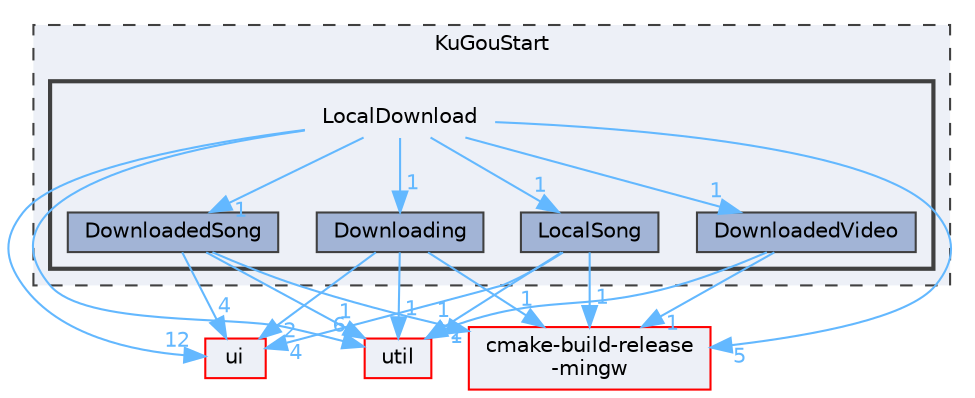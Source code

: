 digraph "LocalDownload"
{
 // LATEX_PDF_SIZE
  bgcolor="transparent";
  edge [fontname=Helvetica,fontsize=10,labelfontname=Helvetica,labelfontsize=10];
  node [fontname=Helvetica,fontsize=10,shape=box,height=0.2,width=0.4];
  compound=true
  subgraph clusterdir_e60601b218beddc6af0778ac41ea9cb2 {
    graph [ bgcolor="#edf0f7", pencolor="grey25", label="KuGouStart", fontname=Helvetica,fontsize=10 style="filled,dashed", URL="dir_e60601b218beddc6af0778ac41ea9cb2.html",tooltip=""]
  subgraph clusterdir_4903e9fdd90aaa64abf2216a2ba9b10e {
    graph [ bgcolor="#edf0f7", pencolor="grey25", label="", fontname=Helvetica,fontsize=10 style="filled,bold", URL="dir_4903e9fdd90aaa64abf2216a2ba9b10e.html",tooltip=""]
    dir_4903e9fdd90aaa64abf2216a2ba9b10e [shape=plaintext, label="LocalDownload"];
  dir_6b8dabc03eab368d79353e5ba1ee0fe9 [label="DownloadedSong", fillcolor="#a2b4d6", color="grey25", style="filled", URL="dir_6b8dabc03eab368d79353e5ba1ee0fe9.html",tooltip=""];
  dir_806242eaaedd746fe7228a20c71dbbe4 [label="DownloadedVideo", fillcolor="#a2b4d6", color="grey25", style="filled", URL="dir_806242eaaedd746fe7228a20c71dbbe4.html",tooltip=""];
  dir_160004fc9fe6095be190bae415f51bfe [label="Downloading", fillcolor="#a2b4d6", color="grey25", style="filled", URL="dir_160004fc9fe6095be190bae415f51bfe.html",tooltip=""];
  dir_79c127b7d31c03f48d8e3a6cdf4b9e90 [label="LocalSong", fillcolor="#a2b4d6", color="grey25", style="filled", URL="dir_79c127b7d31c03f48d8e3a6cdf4b9e90.html",tooltip=""];
  }
  }
  dir_1788f8309b1a812dcb800a185471cf6c [label="ui", fillcolor="#edf0f7", color="red", style="filled", URL="dir_1788f8309b1a812dcb800a185471cf6c.html",tooltip=""];
  dir_23ec12649285f9fabf3a6b7380226c28 [label="util", fillcolor="#edf0f7", color="red", style="filled", URL="dir_23ec12649285f9fabf3a6b7380226c28.html",tooltip=""];
  dir_d3305b01cebad1f13f311f52d3f850d2 [label="cmake-build-release\l-mingw", fillcolor="#edf0f7", color="red", style="filled", URL="dir_d3305b01cebad1f13f311f52d3f850d2.html",tooltip=""];
  dir_4903e9fdd90aaa64abf2216a2ba9b10e->dir_160004fc9fe6095be190bae415f51bfe [headlabel="1", labeldistance=1.5 headhref="dir_000185_000069.html" href="dir_000185_000069.html" color="steelblue1" fontcolor="steelblue1"];
  dir_4903e9fdd90aaa64abf2216a2ba9b10e->dir_1788f8309b1a812dcb800a185471cf6c [headlabel="12", labeldistance=1.5 headhref="dir_000185_000335.html" href="dir_000185_000335.html" color="steelblue1" fontcolor="steelblue1"];
  dir_4903e9fdd90aaa64abf2216a2ba9b10e->dir_23ec12649285f9fabf3a6b7380226c28 [headlabel="6", labeldistance=1.5 headhref="dir_000185_000341.html" href="dir_000185_000341.html" color="steelblue1" fontcolor="steelblue1"];
  dir_4903e9fdd90aaa64abf2216a2ba9b10e->dir_6b8dabc03eab368d79353e5ba1ee0fe9 [headlabel="1", labeldistance=1.5 headhref="dir_000185_000066.html" href="dir_000185_000066.html" color="steelblue1" fontcolor="steelblue1"];
  dir_4903e9fdd90aaa64abf2216a2ba9b10e->dir_79c127b7d31c03f48d8e3a6cdf4b9e90 [headlabel="1", labeldistance=1.5 headhref="dir_000185_000187.html" href="dir_000185_000187.html" color="steelblue1" fontcolor="steelblue1"];
  dir_4903e9fdd90aaa64abf2216a2ba9b10e->dir_806242eaaedd746fe7228a20c71dbbe4 [headlabel="1", labeldistance=1.5 headhref="dir_000185_000067.html" href="dir_000185_000067.html" color="steelblue1" fontcolor="steelblue1"];
  dir_4903e9fdd90aaa64abf2216a2ba9b10e->dir_d3305b01cebad1f13f311f52d3f850d2 [headlabel="5", labeldistance=1.5 headhref="dir_000185_000050.html" href="dir_000185_000050.html" color="steelblue1" fontcolor="steelblue1"];
  dir_6b8dabc03eab368d79353e5ba1ee0fe9->dir_1788f8309b1a812dcb800a185471cf6c [headlabel="4", labeldistance=1.5 headhref="dir_000066_000335.html" href="dir_000066_000335.html" color="steelblue1" fontcolor="steelblue1"];
  dir_6b8dabc03eab368d79353e5ba1ee0fe9->dir_23ec12649285f9fabf3a6b7380226c28 [headlabel="1", labeldistance=1.5 headhref="dir_000066_000341.html" href="dir_000066_000341.html" color="steelblue1" fontcolor="steelblue1"];
  dir_6b8dabc03eab368d79353e5ba1ee0fe9->dir_d3305b01cebad1f13f311f52d3f850d2 [headlabel="1", labeldistance=1.5 headhref="dir_000066_000050.html" href="dir_000066_000050.html" color="steelblue1" fontcolor="steelblue1"];
  dir_806242eaaedd746fe7228a20c71dbbe4->dir_23ec12649285f9fabf3a6b7380226c28 [headlabel="1", labeldistance=1.5 headhref="dir_000067_000341.html" href="dir_000067_000341.html" color="steelblue1" fontcolor="steelblue1"];
  dir_806242eaaedd746fe7228a20c71dbbe4->dir_d3305b01cebad1f13f311f52d3f850d2 [headlabel="1", labeldistance=1.5 headhref="dir_000067_000050.html" href="dir_000067_000050.html" color="steelblue1" fontcolor="steelblue1"];
  dir_160004fc9fe6095be190bae415f51bfe->dir_1788f8309b1a812dcb800a185471cf6c [headlabel="2", labeldistance=1.5 headhref="dir_000069_000335.html" href="dir_000069_000335.html" color="steelblue1" fontcolor="steelblue1"];
  dir_160004fc9fe6095be190bae415f51bfe->dir_23ec12649285f9fabf3a6b7380226c28 [headlabel="1", labeldistance=1.5 headhref="dir_000069_000341.html" href="dir_000069_000341.html" color="steelblue1" fontcolor="steelblue1"];
  dir_160004fc9fe6095be190bae415f51bfe->dir_d3305b01cebad1f13f311f52d3f850d2 [headlabel="1", labeldistance=1.5 headhref="dir_000069_000050.html" href="dir_000069_000050.html" color="steelblue1" fontcolor="steelblue1"];
  dir_79c127b7d31c03f48d8e3a6cdf4b9e90->dir_1788f8309b1a812dcb800a185471cf6c [headlabel="4", labeldistance=1.5 headhref="dir_000187_000335.html" href="dir_000187_000335.html" color="steelblue1" fontcolor="steelblue1"];
  dir_79c127b7d31c03f48d8e3a6cdf4b9e90->dir_23ec12649285f9fabf3a6b7380226c28 [headlabel="2", labeldistance=1.5 headhref="dir_000187_000341.html" href="dir_000187_000341.html" color="steelblue1" fontcolor="steelblue1"];
  dir_79c127b7d31c03f48d8e3a6cdf4b9e90->dir_d3305b01cebad1f13f311f52d3f850d2 [headlabel="1", labeldistance=1.5 headhref="dir_000187_000050.html" href="dir_000187_000050.html" color="steelblue1" fontcolor="steelblue1"];
}
